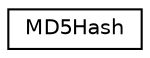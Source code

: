 digraph G
{
  edge [fontname="Helvetica",fontsize="10",labelfontname="Helvetica",labelfontsize="10"];
  node [fontname="Helvetica",fontsize="10",shape=record];
  rankdir=LR;
  Node1 [label="MD5Hash",height=0.2,width=0.4,color="black", fillcolor="white", style="filled",URL="$d3/d4d/classMD5Hash.html"];
}

